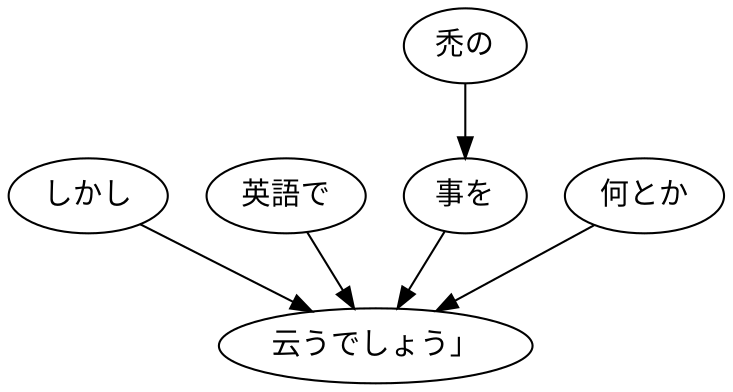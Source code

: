 digraph graph3025 {
	node0 [label="しかし"];
	node1 [label="英語で"];
	node2 [label="禿の"];
	node3 [label="事を"];
	node4 [label="何とか"];
	node5 [label="云うでしょう」"];
	node0 -> node5;
	node1 -> node5;
	node2 -> node3;
	node3 -> node5;
	node4 -> node5;
}
